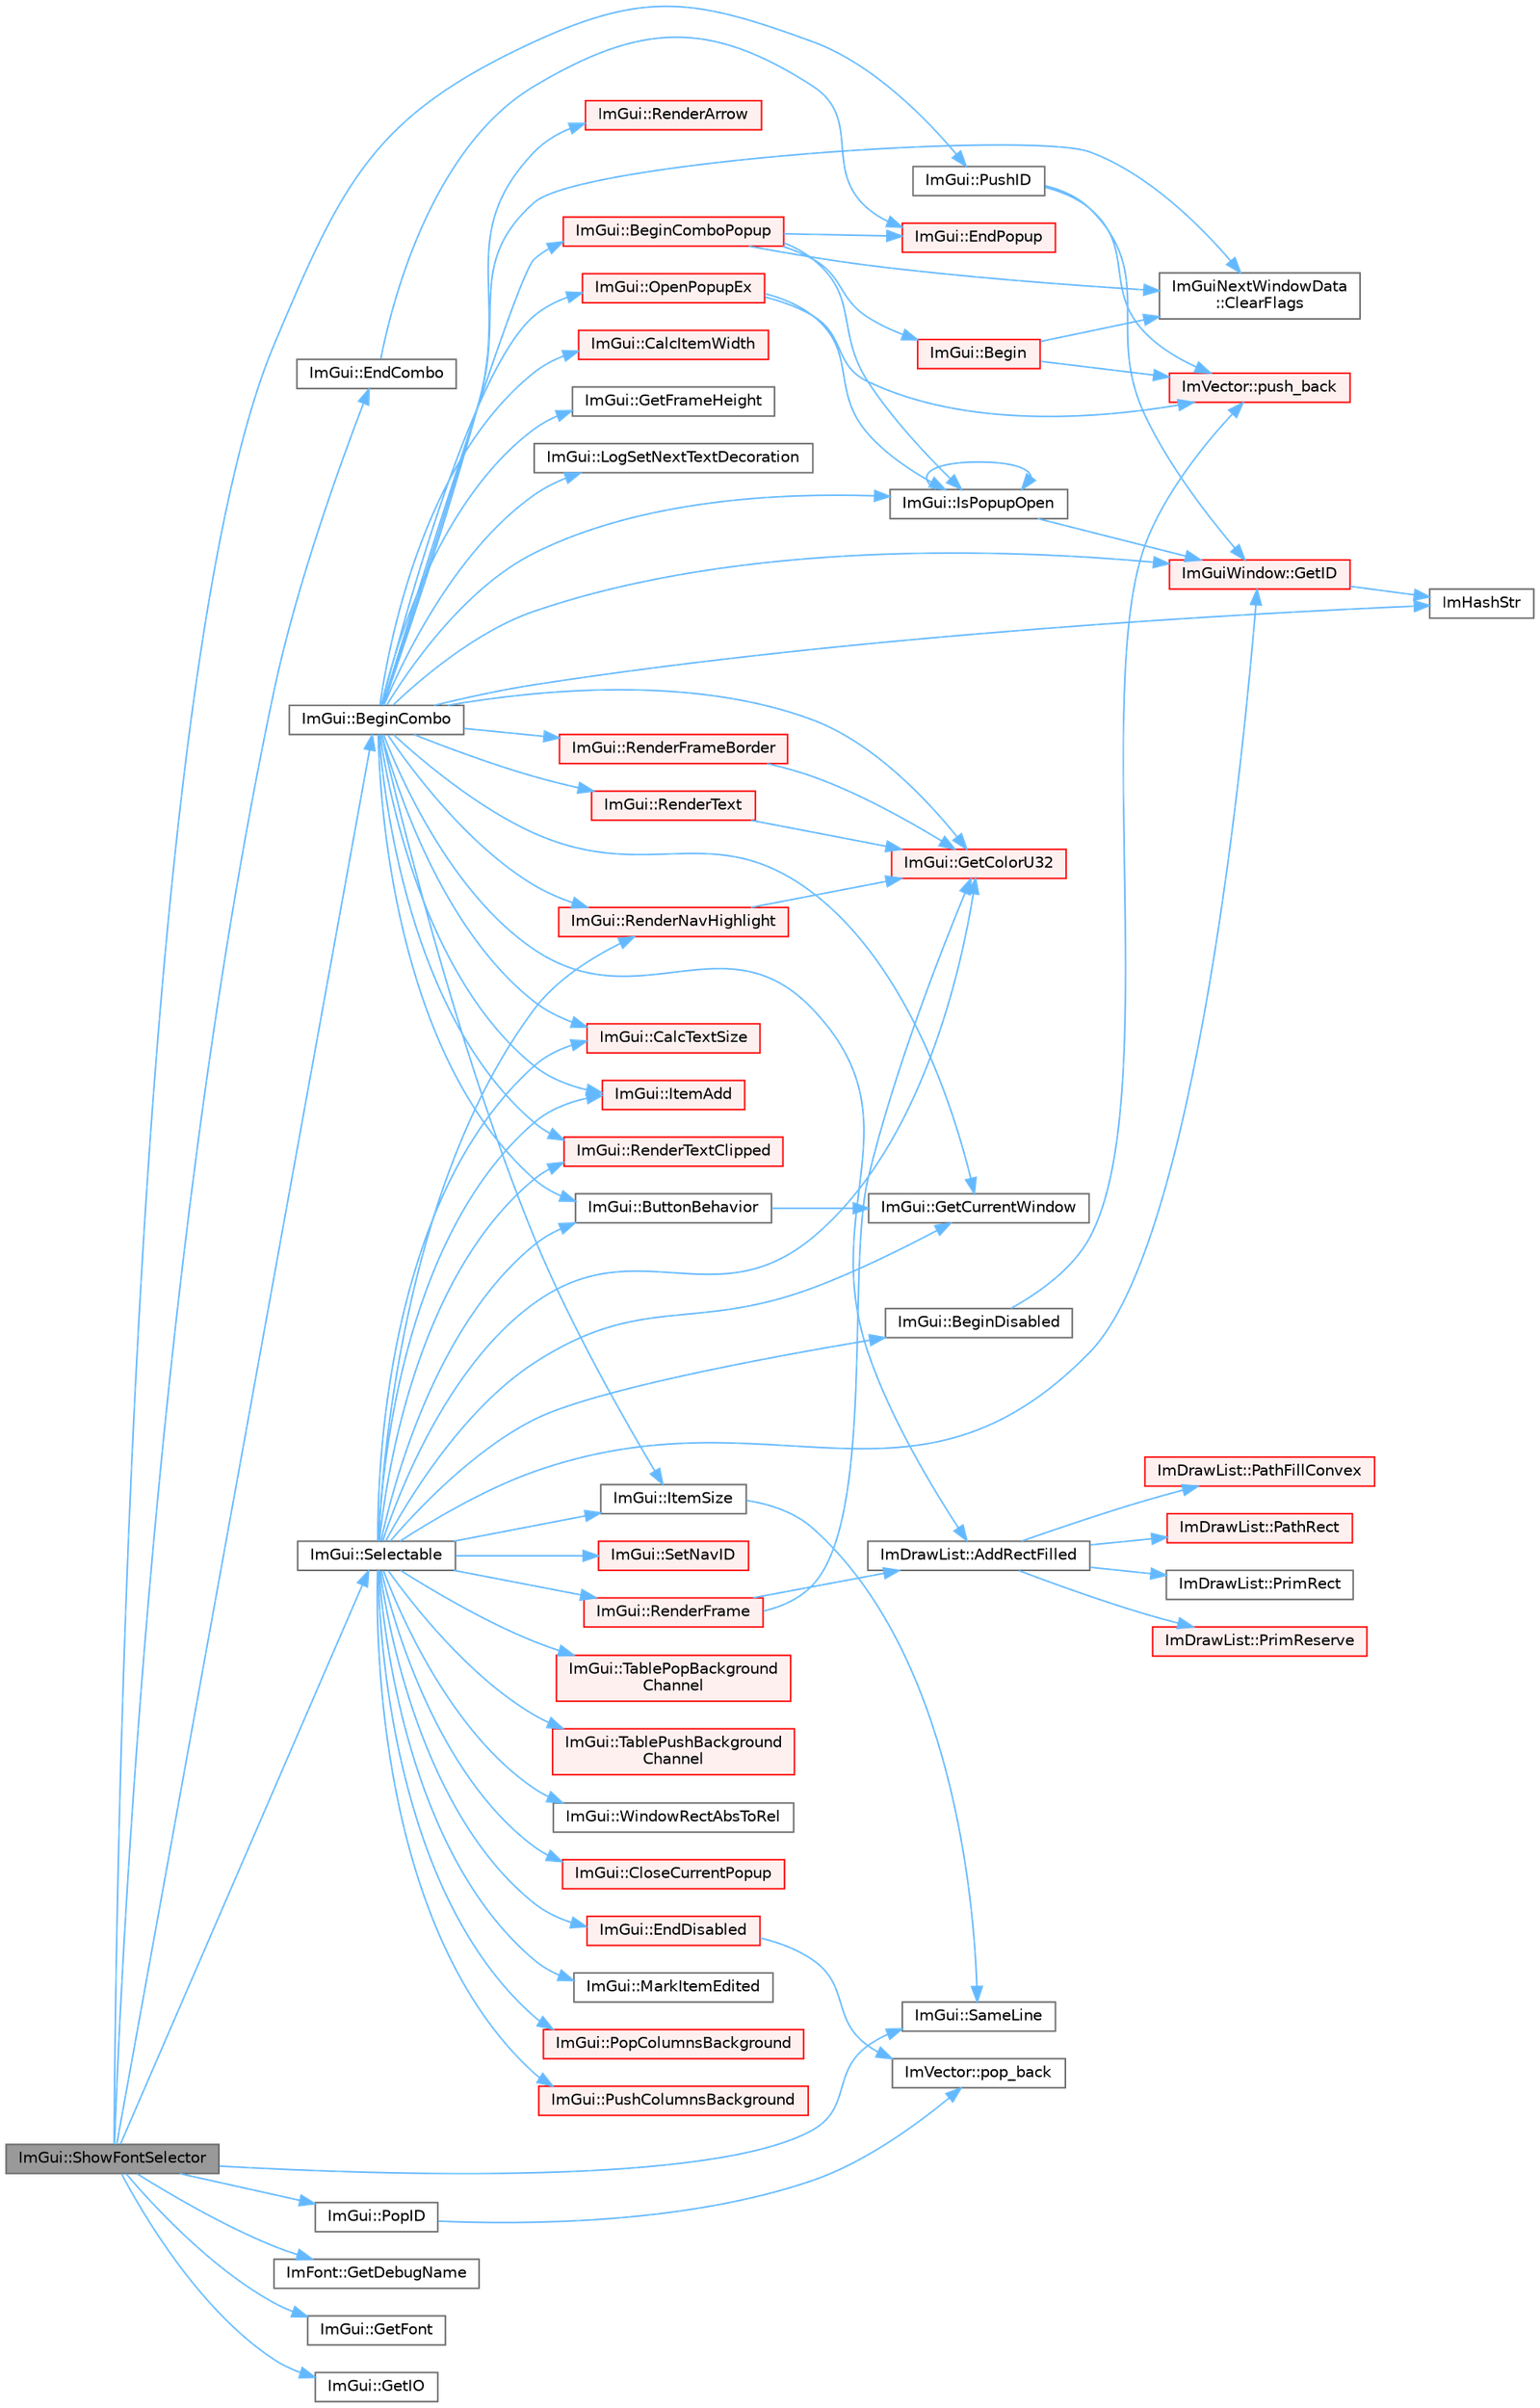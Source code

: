 digraph "ImGui::ShowFontSelector"
{
 // LATEX_PDF_SIZE
  bgcolor="transparent";
  edge [fontname=Helvetica,fontsize=10,labelfontname=Helvetica,labelfontsize=10];
  node [fontname=Helvetica,fontsize=10,shape=box,height=0.2,width=0.4];
  rankdir="LR";
  Node1 [id="Node000001",label="ImGui::ShowFontSelector",height=0.2,width=0.4,color="gray40", fillcolor="grey60", style="filled", fontcolor="black",tooltip=" "];
  Node1 -> Node2 [id="edge1_Node000001_Node000002",color="steelblue1",style="solid",tooltip=" "];
  Node2 [id="Node000002",label="ImGui::BeginCombo",height=0.2,width=0.4,color="grey40", fillcolor="white", style="filled",URL="$namespace_im_gui.html#aa895095bdc7a2907375c555e245575ea",tooltip=" "];
  Node2 -> Node3 [id="edge2_Node000002_Node000003",color="steelblue1",style="solid",tooltip=" "];
  Node3 [id="Node000003",label="ImDrawList::AddRectFilled",height=0.2,width=0.4,color="grey40", fillcolor="white", style="filled",URL="$struct_im_draw_list.html#a6b16ab764160b0251d2e7b3bd08c1ffc",tooltip=" "];
  Node3 -> Node4 [id="edge3_Node000003_Node000004",color="steelblue1",style="solid",tooltip=" "];
  Node4 [id="Node000004",label="ImDrawList::PathFillConvex",height=0.2,width=0.4,color="red", fillcolor="#FFF0F0", style="filled",URL="$struct_im_draw_list.html#aea9301cb99ebf4b27f5d3959017567c9",tooltip=" "];
  Node3 -> Node9 [id="edge4_Node000003_Node000009",color="steelblue1",style="solid",tooltip=" "];
  Node9 [id="Node000009",label="ImDrawList::PathRect",height=0.2,width=0.4,color="red", fillcolor="#FFF0F0", style="filled",URL="$struct_im_draw_list.html#a2251eb264ed8b17a253c409787375053",tooltip=" "];
  Node3 -> Node14 [id="edge5_Node000003_Node000014",color="steelblue1",style="solid",tooltip=" "];
  Node14 [id="Node000014",label="ImDrawList::PrimRect",height=0.2,width=0.4,color="grey40", fillcolor="white", style="filled",URL="$struct_im_draw_list.html#ae2be093563f1d20b8190b7c423113925",tooltip=" "];
  Node3 -> Node6 [id="edge6_Node000003_Node000006",color="steelblue1",style="solid",tooltip=" "];
  Node6 [id="Node000006",label="ImDrawList::PrimReserve",height=0.2,width=0.4,color="red", fillcolor="#FFF0F0", style="filled",URL="$struct_im_draw_list.html#a879aa38dbfb0344e3e023d65c002c7d7",tooltip=" "];
  Node2 -> Node15 [id="edge7_Node000002_Node000015",color="steelblue1",style="solid",tooltip=" "];
  Node15 [id="Node000015",label="ImGui::BeginComboPopup",height=0.2,width=0.4,color="red", fillcolor="#FFF0F0", style="filled",URL="$namespace_im_gui.html#a6ecb51142fcb72cd19ff002c3a7d8e25",tooltip=" "];
  Node15 -> Node16 [id="edge8_Node000015_Node000016",color="steelblue1",style="solid",tooltip=" "];
  Node16 [id="Node000016",label="ImGui::Begin",height=0.2,width=0.4,color="red", fillcolor="#FFF0F0", style="filled",URL="$namespace_im_gui.html#a581e58db0bc930bafa4a5d23093a2b99",tooltip=" "];
  Node16 -> Node19 [id="edge9_Node000016_Node000019",color="steelblue1",style="solid",tooltip=" "];
  Node19 [id="Node000019",label="ImGuiNextWindowData\l::ClearFlags",height=0.2,width=0.4,color="grey40", fillcolor="white", style="filled",URL="$struct_im_gui_next_window_data.html#a9543431fafe3d0627fdecc5fa839487c",tooltip=" "];
  Node16 -> Node62 [id="edge10_Node000016_Node000062",color="steelblue1",style="solid",tooltip=" "];
  Node62 [id="Node000062",label="ImVector::push_back",height=0.2,width=0.4,color="red", fillcolor="#FFF0F0", style="filled",URL="$struct_im_vector.html#aab5df48e0711a48bd12f3206e08c4108",tooltip=" "];
  Node15 -> Node19 [id="edge11_Node000015_Node000019",color="steelblue1",style="solid",tooltip=" "];
  Node15 -> Node100 [id="edge12_Node000015_Node000100",color="steelblue1",style="solid",tooltip=" "];
  Node100 [id="Node000100",label="ImGui::EndPopup",height=0.2,width=0.4,color="red", fillcolor="#FFF0F0", style="filled",URL="$namespace_im_gui.html#aa6a9b5696f2ea7eed7683425fc77b8f2",tooltip=" "];
  Node15 -> Node144 [id="edge13_Node000015_Node000144",color="steelblue1",style="solid",tooltip=" "];
  Node144 [id="Node000144",label="ImGui::IsPopupOpen",height=0.2,width=0.4,color="grey40", fillcolor="white", style="filled",URL="$namespace_im_gui.html#a0e351145d0936e79948094166757712e",tooltip=" "];
  Node144 -> Node111 [id="edge14_Node000144_Node000111",color="steelblue1",style="solid",tooltip=" "];
  Node111 [id="Node000111",label="ImGuiWindow::GetID",height=0.2,width=0.4,color="red", fillcolor="#FFF0F0", style="filled",URL="$struct_im_gui_window.html#a66400a63bc0b54d7d29e08d1b1b1a42b",tooltip=" "];
  Node111 -> Node42 [id="edge15_Node000111_Node000042",color="steelblue1",style="solid",tooltip=" "];
  Node42 [id="Node000042",label="ImHashStr",height=0.2,width=0.4,color="grey40", fillcolor="white", style="filled",URL="$imgui_8cpp.html#ab6659b5d67f7a3369e099ce890e12223",tooltip=" "];
  Node144 -> Node144 [id="edge16_Node000144_Node000144",color="steelblue1",style="solid",tooltip=" "];
  Node2 -> Node104 [id="edge17_Node000002_Node000104",color="steelblue1",style="solid",tooltip=" "];
  Node104 [id="Node000104",label="ImGui::ButtonBehavior",height=0.2,width=0.4,color="grey40", fillcolor="white", style="filled",URL="$namespace_im_gui.html#a65a4f18b1bc8ce0f351687922089f374",tooltip=" "];
  Node104 -> Node80 [id="edge18_Node000104_Node000080",color="steelblue1",style="solid",tooltip=" "];
  Node80 [id="Node000080",label="ImGui::GetCurrentWindow",height=0.2,width=0.4,color="grey40", fillcolor="white", style="filled",URL="$namespace_im_gui.html#ac452417b5004ca16a814a72cff153526",tooltip=" "];
  Node2 -> Node151 [id="edge19_Node000002_Node000151",color="steelblue1",style="solid",tooltip=" "];
  Node151 [id="Node000151",label="ImGui::CalcItemWidth",height=0.2,width=0.4,color="red", fillcolor="#FFF0F0", style="filled",URL="$namespace_im_gui.html#ab3b3ba92ebd8bca4a552dd93321a1994",tooltip=" "];
  Node2 -> Node153 [id="edge20_Node000002_Node000153",color="steelblue1",style="solid",tooltip=" "];
  Node153 [id="Node000153",label="ImGui::CalcTextSize",height=0.2,width=0.4,color="red", fillcolor="#FFF0F0", style="filled",URL="$namespace_im_gui.html#a848b9db6cc4a186751c0ecebcaadc33b",tooltip=" "];
  Node2 -> Node19 [id="edge21_Node000002_Node000019",color="steelblue1",style="solid",tooltip=" "];
  Node2 -> Node105 [id="edge22_Node000002_Node000105",color="steelblue1",style="solid",tooltip=" "];
  Node105 [id="Node000105",label="ImGui::GetColorU32",height=0.2,width=0.4,color="red", fillcolor="#FFF0F0", style="filled",URL="$namespace_im_gui.html#a0de2d9bd347d9866511eb8d014e62556",tooltip=" "];
  Node2 -> Node80 [id="edge23_Node000002_Node000080",color="steelblue1",style="solid",tooltip=" "];
  Node2 -> Node158 [id="edge24_Node000002_Node000158",color="steelblue1",style="solid",tooltip=" "];
  Node158 [id="Node000158",label="ImGui::GetFrameHeight",height=0.2,width=0.4,color="grey40", fillcolor="white", style="filled",URL="$namespace_im_gui.html#ae560f17cf3262017cee888d1eb77f294",tooltip=" "];
  Node2 -> Node111 [id="edge25_Node000002_Node000111",color="steelblue1",style="solid",tooltip=" "];
  Node2 -> Node42 [id="edge26_Node000002_Node000042",color="steelblue1",style="solid",tooltip=" "];
  Node2 -> Node144 [id="edge27_Node000002_Node000144",color="steelblue1",style="solid",tooltip=" "];
  Node2 -> Node121 [id="edge28_Node000002_Node000121",color="steelblue1",style="solid",tooltip=" "];
  Node121 [id="Node000121",label="ImGui::ItemAdd",height=0.2,width=0.4,color="red", fillcolor="#FFF0F0", style="filled",URL="$namespace_im_gui.html#a5de8ecd4c80efdca1af7329a2a48121c",tooltip=" "];
  Node2 -> Node159 [id="edge29_Node000002_Node000159",color="steelblue1",style="solid",tooltip=" "];
  Node159 [id="Node000159",label="ImGui::ItemSize",height=0.2,width=0.4,color="grey40", fillcolor="white", style="filled",URL="$namespace_im_gui.html#aeeb1ec6ae6548173dbf813e7df538c48",tooltip=" "];
  Node159 -> Node160 [id="edge30_Node000159_Node000160",color="steelblue1",style="solid",tooltip=" "];
  Node160 [id="Node000160",label="ImGui::SameLine",height=0.2,width=0.4,color="grey40", fillcolor="white", style="filled",URL="$namespace_im_gui.html#a2991c91e94f3b77a0c3411f4f3aa348e",tooltip=" "];
  Node2 -> Node161 [id="edge31_Node000002_Node000161",color="steelblue1",style="solid",tooltip=" "];
  Node161 [id="Node000161",label="ImGui::LogSetNextTextDecoration",height=0.2,width=0.4,color="grey40", fillcolor="white", style="filled",URL="$namespace_im_gui.html#a66bc1e61bff5f2170bcd2d7d071eaa22",tooltip=" "];
  Node2 -> Node162 [id="edge32_Node000002_Node000162",color="steelblue1",style="solid",tooltip=" "];
  Node162 [id="Node000162",label="ImGui::OpenPopupEx",height=0.2,width=0.4,color="red", fillcolor="#FFF0F0", style="filled",URL="$namespace_im_gui.html#ac1570338b44e1f1311055db7ae41c47b",tooltip=" "];
  Node162 -> Node144 [id="edge33_Node000162_Node000144",color="steelblue1",style="solid",tooltip=" "];
  Node162 -> Node62 [id="edge34_Node000162_Node000062",color="steelblue1",style="solid",tooltip=" "];
  Node2 -> Node164 [id="edge35_Node000002_Node000164",color="steelblue1",style="solid",tooltip=" "];
  Node164 [id="Node000164",label="ImGui::RenderArrow",height=0.2,width=0.4,color="red", fillcolor="#FFF0F0", style="filled",URL="$namespace_im_gui.html#a7ec12551caa737505087c80e38b94937",tooltip=" "];
  Node2 -> Node166 [id="edge36_Node000002_Node000166",color="steelblue1",style="solid",tooltip=" "];
  Node166 [id="Node000166",label="ImGui::RenderFrameBorder",height=0.2,width=0.4,color="red", fillcolor="#FFF0F0", style="filled",URL="$namespace_im_gui.html#adc76239c2006e66f8dab7638529a763d",tooltip=" "];
  Node166 -> Node105 [id="edge37_Node000166_Node000105",color="steelblue1",style="solid",tooltip=" "];
  Node2 -> Node167 [id="edge38_Node000002_Node000167",color="steelblue1",style="solid",tooltip=" "];
  Node167 [id="Node000167",label="ImGui::RenderNavHighlight",height=0.2,width=0.4,color="red", fillcolor="#FFF0F0", style="filled",URL="$namespace_im_gui.html#add2e040b97eeb0857dc7d02876b07b72",tooltip=" "];
  Node167 -> Node105 [id="edge39_Node000167_Node000105",color="steelblue1",style="solid",tooltip=" "];
  Node2 -> Node168 [id="edge40_Node000002_Node000168",color="steelblue1",style="solid",tooltip=" "];
  Node168 [id="Node000168",label="ImGui::RenderText",height=0.2,width=0.4,color="red", fillcolor="#FFF0F0", style="filled",URL="$namespace_im_gui.html#a9971ce57f2a288ac3a12df886c5550d1",tooltip=" "];
  Node168 -> Node105 [id="edge41_Node000168_Node000105",color="steelblue1",style="solid",tooltip=" "];
  Node2 -> Node172 [id="edge42_Node000002_Node000172",color="steelblue1",style="solid",tooltip=" "];
  Node172 [id="Node000172",label="ImGui::RenderTextClipped",height=0.2,width=0.4,color="red", fillcolor="#FFF0F0", style="filled",URL="$namespace_im_gui.html#ab362eafae794c7364a6b96ea06f38eb9",tooltip=" "];
  Node1 -> Node174 [id="edge43_Node000001_Node000174",color="steelblue1",style="solid",tooltip=" "];
  Node174 [id="Node000174",label="ImGui::EndCombo",height=0.2,width=0.4,color="grey40", fillcolor="white", style="filled",URL="$namespace_im_gui.html#a63434692d7de278875c7ea0143fbe6e4",tooltip=" "];
  Node174 -> Node100 [id="edge44_Node000174_Node000100",color="steelblue1",style="solid",tooltip=" "];
  Node1 -> Node175 [id="edge45_Node000001_Node000175",color="steelblue1",style="solid",tooltip=" "];
  Node175 [id="Node000175",label="ImFont::GetDebugName",height=0.2,width=0.4,color="grey40", fillcolor="white", style="filled",URL="$struct_im_font.html#a51ebaa238a7efd72875b270cbd813590",tooltip=" "];
  Node1 -> Node176 [id="edge46_Node000001_Node000176",color="steelblue1",style="solid",tooltip=" "];
  Node176 [id="Node000176",label="ImGui::GetFont",height=0.2,width=0.4,color="grey40", fillcolor="white", style="filled",URL="$namespace_im_gui.html#a43cf349576e20fac4a1300269320ad8f",tooltip=" "];
  Node1 -> Node177 [id="edge47_Node000001_Node000177",color="steelblue1",style="solid",tooltip=" "];
  Node177 [id="Node000177",label="ImGui::GetIO",height=0.2,width=0.4,color="grey40", fillcolor="white", style="filled",URL="$namespace_im_gui.html#a3179e560812f878f3961ce803a5d9302",tooltip=" "];
  Node1 -> Node114 [id="edge48_Node000001_Node000114",color="steelblue1",style="solid",tooltip=" "];
  Node114 [id="Node000114",label="ImGui::PopID",height=0.2,width=0.4,color="grey40", fillcolor="white", style="filled",URL="$namespace_im_gui.html#aba0b2d8f890a5d435ae43d0c4a2d4dd1",tooltip=" "];
  Node114 -> Node115 [id="edge49_Node000114_Node000115",color="steelblue1",style="solid",tooltip=" "];
  Node115 [id="Node000115",label="ImVector::pop_back",height=0.2,width=0.4,color="grey40", fillcolor="white", style="filled",URL="$struct_im_vector.html#a3db7ce62d3c429effdb893fbf7148c1c",tooltip=" "];
  Node1 -> Node116 [id="edge50_Node000001_Node000116",color="steelblue1",style="solid",tooltip=" "];
  Node116 [id="Node000116",label="ImGui::PushID",height=0.2,width=0.4,color="grey40", fillcolor="white", style="filled",URL="$namespace_im_gui.html#a27a8533605dc5b8cabf161bf7715bbde",tooltip=" "];
  Node116 -> Node111 [id="edge51_Node000116_Node000111",color="steelblue1",style="solid",tooltip=" "];
  Node116 -> Node62 [id="edge52_Node000116_Node000062",color="steelblue1",style="solid",tooltip=" "];
  Node1 -> Node160 [id="edge53_Node000001_Node000160",color="steelblue1",style="solid",tooltip=" "];
  Node1 -> Node178 [id="edge54_Node000001_Node000178",color="steelblue1",style="solid",tooltip=" "];
  Node178 [id="Node000178",label="ImGui::Selectable",height=0.2,width=0.4,color="grey40", fillcolor="white", style="filled",URL="$namespace_im_gui.html#af98575238bda183a523df19fb447af60",tooltip=" "];
  Node178 -> Node179 [id="edge55_Node000178_Node000179",color="steelblue1",style="solid",tooltip=" "];
  Node179 [id="Node000179",label="ImGui::BeginDisabled",height=0.2,width=0.4,color="grey40", fillcolor="white", style="filled",URL="$namespace_im_gui.html#ae90e9a26f01d0d45f6bf7ca720d170d1",tooltip=" "];
  Node179 -> Node62 [id="edge56_Node000179_Node000062",color="steelblue1",style="solid",tooltip=" "];
  Node178 -> Node104 [id="edge57_Node000178_Node000104",color="steelblue1",style="solid",tooltip=" "];
  Node178 -> Node153 [id="edge58_Node000178_Node000153",color="steelblue1",style="solid",tooltip=" "];
  Node178 -> Node180 [id="edge59_Node000178_Node000180",color="steelblue1",style="solid",tooltip=" "];
  Node180 [id="Node000180",label="ImGui::CloseCurrentPopup",height=0.2,width=0.4,color="red", fillcolor="#FFF0F0", style="filled",URL="$namespace_im_gui.html#aeaec6479834db7918260fc082107f90b",tooltip=" "];
  Node178 -> Node181 [id="edge60_Node000178_Node000181",color="steelblue1",style="solid",tooltip=" "];
  Node181 [id="Node000181",label="ImGui::EndDisabled",height=0.2,width=0.4,color="red", fillcolor="#FFF0F0", style="filled",URL="$namespace_im_gui.html#a9e6088c6c690ddff1302b6e42b380733",tooltip=" "];
  Node181 -> Node115 [id="edge61_Node000181_Node000115",color="steelblue1",style="solid",tooltip=" "];
  Node178 -> Node105 [id="edge62_Node000178_Node000105",color="steelblue1",style="solid",tooltip=" "];
  Node178 -> Node80 [id="edge63_Node000178_Node000080",color="steelblue1",style="solid",tooltip=" "];
  Node178 -> Node111 [id="edge64_Node000178_Node000111",color="steelblue1",style="solid",tooltip=" "];
  Node178 -> Node121 [id="edge65_Node000178_Node000121",color="steelblue1",style="solid",tooltip=" "];
  Node178 -> Node159 [id="edge66_Node000178_Node000159",color="steelblue1",style="solid",tooltip=" "];
  Node178 -> Node182 [id="edge67_Node000178_Node000182",color="steelblue1",style="solid",tooltip=" "];
  Node182 [id="Node000182",label="ImGui::MarkItemEdited",height=0.2,width=0.4,color="grey40", fillcolor="white", style="filled",URL="$namespace_im_gui.html#a83036681a36fbee2d35b5b57a1ef72e6",tooltip=" "];
  Node178 -> Node183 [id="edge68_Node000178_Node000183",color="steelblue1",style="solid",tooltip=" "];
  Node183 [id="Node000183",label="ImGui::PopColumnsBackground",height=0.2,width=0.4,color="red", fillcolor="#FFF0F0", style="filled",URL="$namespace_im_gui.html#a27c737fa1fc79164fc7d840e858b1845",tooltip=" "];
  Node178 -> Node186 [id="edge69_Node000178_Node000186",color="steelblue1",style="solid",tooltip=" "];
  Node186 [id="Node000186",label="ImGui::PushColumnsBackground",height=0.2,width=0.4,color="red", fillcolor="#FFF0F0", style="filled",URL="$namespace_im_gui.html#a39f557bf00d94069a41b0d40bd72c522",tooltip=" "];
  Node178 -> Node187 [id="edge70_Node000178_Node000187",color="steelblue1",style="solid",tooltip=" "];
  Node187 [id="Node000187",label="ImGui::RenderFrame",height=0.2,width=0.4,color="red", fillcolor="#FFF0F0", style="filled",URL="$namespace_im_gui.html#a621ba649568ede3939d4f10d83b86d04",tooltip=" "];
  Node187 -> Node3 [id="edge71_Node000187_Node000003",color="steelblue1",style="solid",tooltip=" "];
  Node187 -> Node105 [id="edge72_Node000187_Node000105",color="steelblue1",style="solid",tooltip=" "];
  Node178 -> Node167 [id="edge73_Node000178_Node000167",color="steelblue1",style="solid",tooltip=" "];
  Node178 -> Node172 [id="edge74_Node000178_Node000172",color="steelblue1",style="solid",tooltip=" "];
  Node178 -> Node76 [id="edge75_Node000178_Node000076",color="steelblue1",style="solid",tooltip=" "];
  Node76 [id="Node000076",label="ImGui::SetNavID",height=0.2,width=0.4,color="red", fillcolor="#FFF0F0", style="filled",URL="$namespace_im_gui.html#a101d94ec7f8e0a219bbaee58558316eb",tooltip=" "];
  Node178 -> Node188 [id="edge76_Node000178_Node000188",color="steelblue1",style="solid",tooltip=" "];
  Node188 [id="Node000188",label="ImGui::TablePopBackground\lChannel",height=0.2,width=0.4,color="red", fillcolor="#FFF0F0", style="filled",URL="$namespace_im_gui.html#a4fe11c430ad1b6597d4ffbde7cdf257e",tooltip=" "];
  Node178 -> Node189 [id="edge77_Node000178_Node000189",color="steelblue1",style="solid",tooltip=" "];
  Node189 [id="Node000189",label="ImGui::TablePushBackground\lChannel",height=0.2,width=0.4,color="red", fillcolor="#FFF0F0", style="filled",URL="$namespace_im_gui.html#a6b6e0c511477248e9dd485c359f52eeb",tooltip=" "];
  Node178 -> Node190 [id="edge78_Node000178_Node000190",color="steelblue1",style="solid",tooltip=" "];
  Node190 [id="Node000190",label="ImGui::WindowRectAbsToRel",height=0.2,width=0.4,color="grey40", fillcolor="white", style="filled",URL="$namespace_im_gui.html#a06d8e9fae450c785dc8f61f6e03462a7",tooltip=" "];
}

